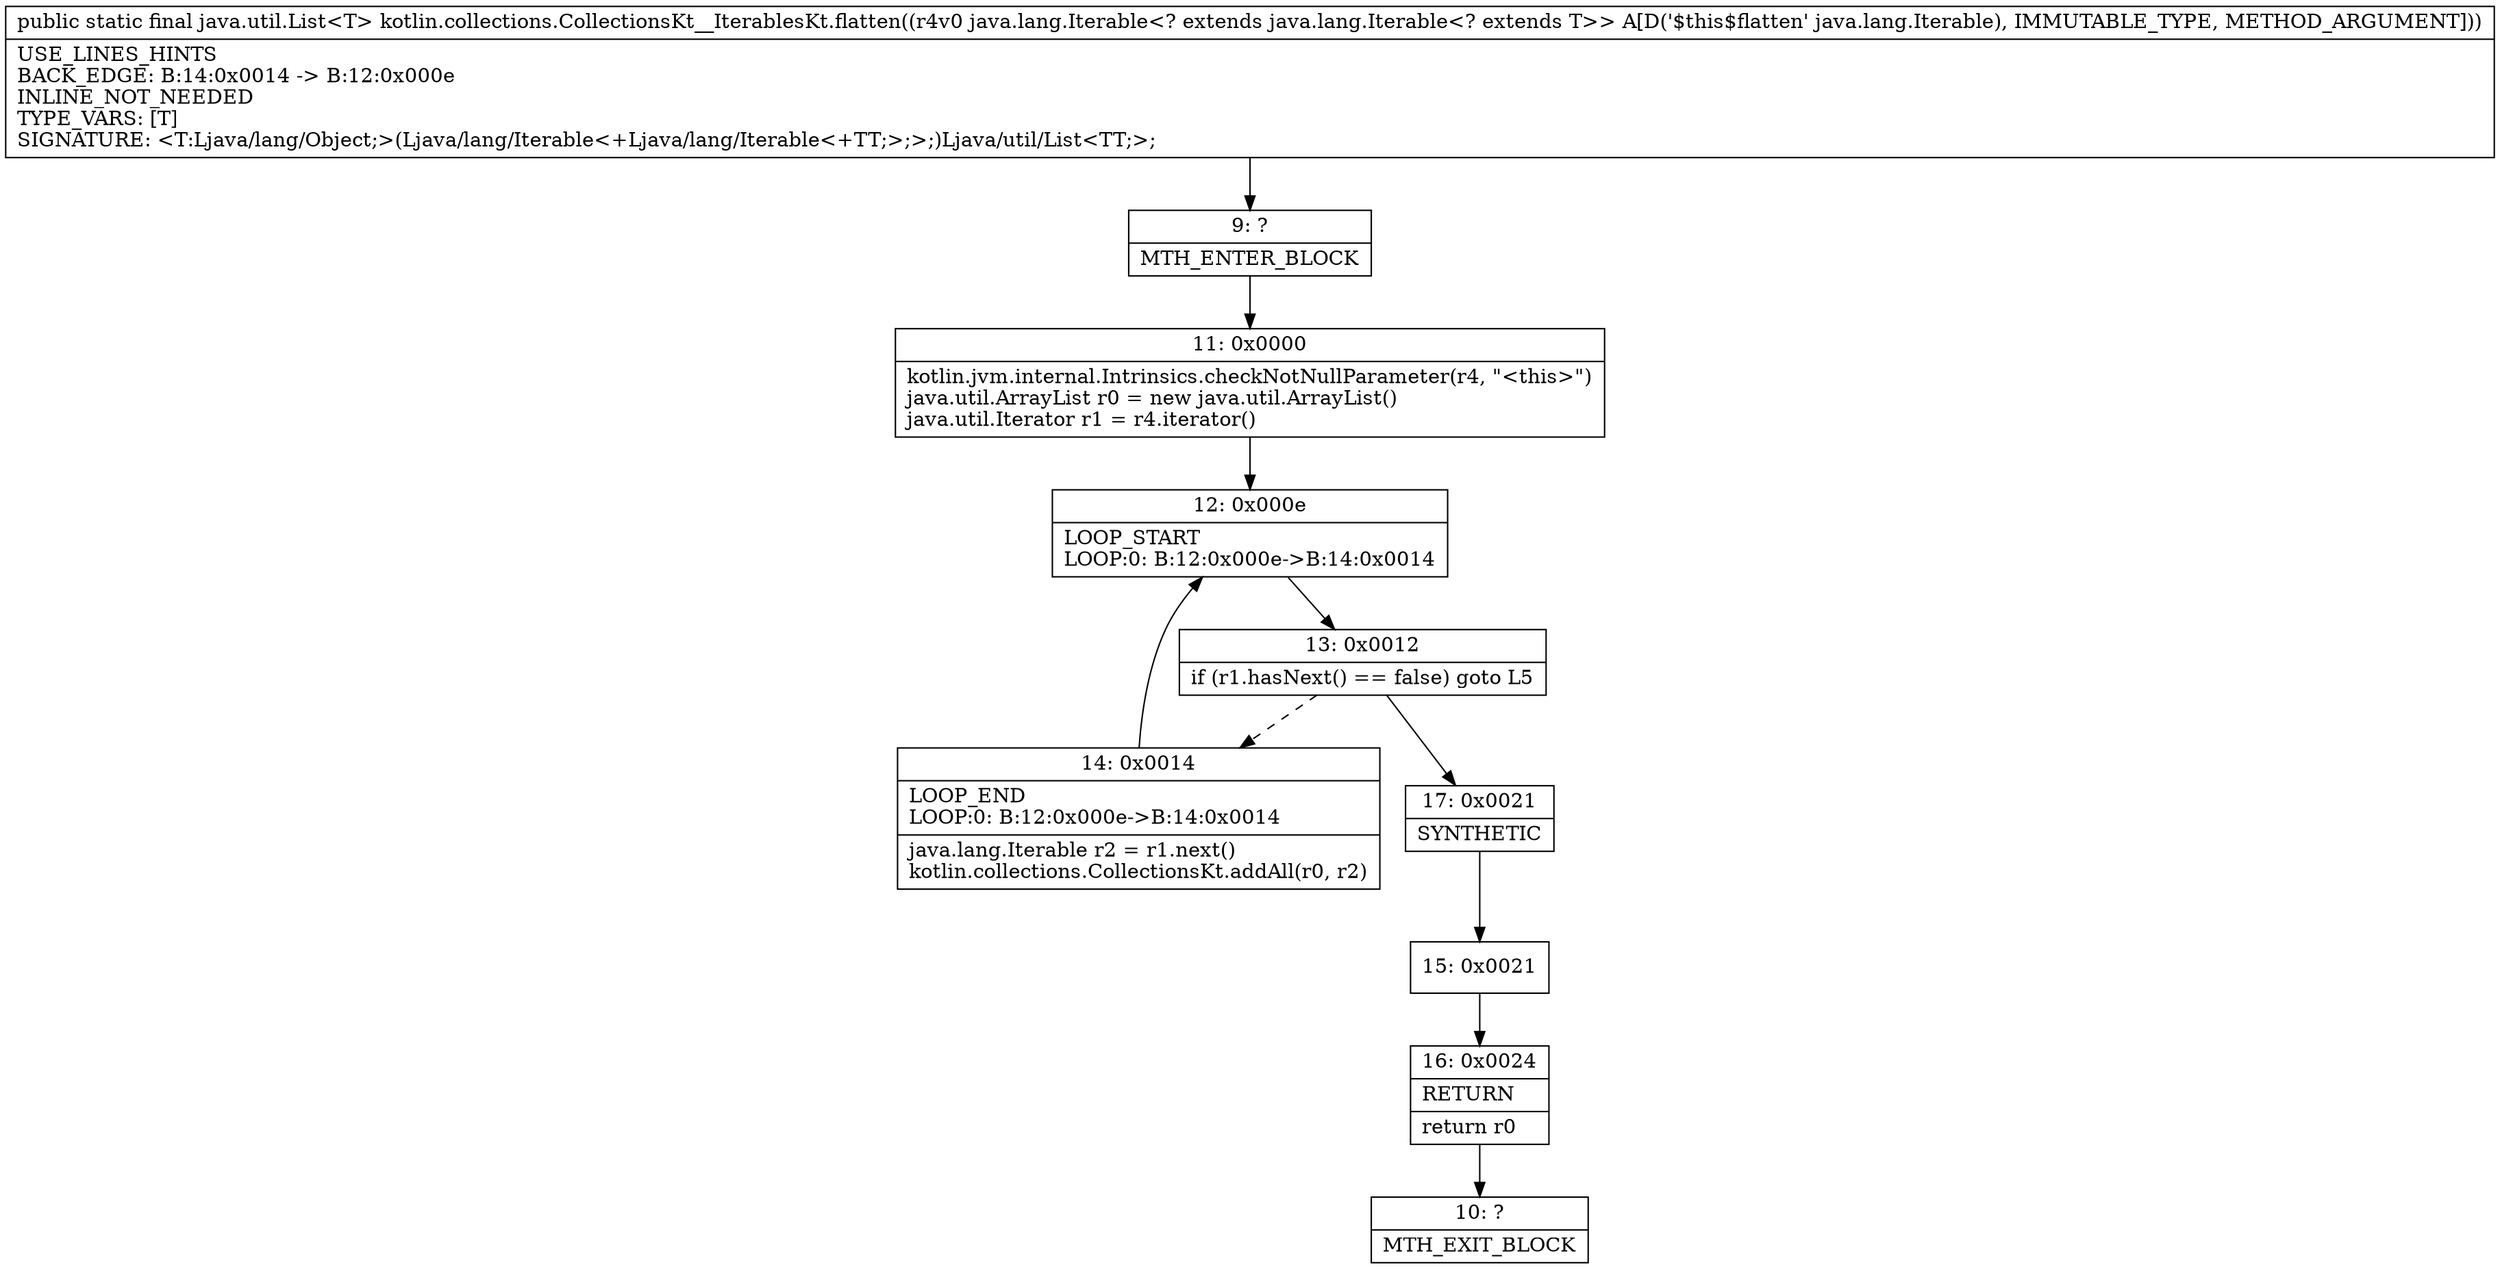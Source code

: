 digraph "CFG forkotlin.collections.CollectionsKt__IterablesKt.flatten(Ljava\/lang\/Iterable;)Ljava\/util\/List;" {
Node_9 [shape=record,label="{9\:\ ?|MTH_ENTER_BLOCK\l}"];
Node_11 [shape=record,label="{11\:\ 0x0000|kotlin.jvm.internal.Intrinsics.checkNotNullParameter(r4, \"\<this\>\")\ljava.util.ArrayList r0 = new java.util.ArrayList()\ljava.util.Iterator r1 = r4.iterator()\l}"];
Node_12 [shape=record,label="{12\:\ 0x000e|LOOP_START\lLOOP:0: B:12:0x000e\-\>B:14:0x0014\l}"];
Node_13 [shape=record,label="{13\:\ 0x0012|if (r1.hasNext() == false) goto L5\l}"];
Node_14 [shape=record,label="{14\:\ 0x0014|LOOP_END\lLOOP:0: B:12:0x000e\-\>B:14:0x0014\l|java.lang.Iterable r2 = r1.next()\lkotlin.collections.CollectionsKt.addAll(r0, r2)\l}"];
Node_17 [shape=record,label="{17\:\ 0x0021|SYNTHETIC\l}"];
Node_15 [shape=record,label="{15\:\ 0x0021}"];
Node_16 [shape=record,label="{16\:\ 0x0024|RETURN\l|return r0\l}"];
Node_10 [shape=record,label="{10\:\ ?|MTH_EXIT_BLOCK\l}"];
MethodNode[shape=record,label="{public static final java.util.List\<T\> kotlin.collections.CollectionsKt__IterablesKt.flatten((r4v0 java.lang.Iterable\<? extends java.lang.Iterable\<? extends T\>\> A[D('$this$flatten' java.lang.Iterable), IMMUTABLE_TYPE, METHOD_ARGUMENT]))  | USE_LINES_HINTS\lBACK_EDGE: B:14:0x0014 \-\> B:12:0x000e\lINLINE_NOT_NEEDED\lTYPE_VARS: [T]\lSIGNATURE: \<T:Ljava\/lang\/Object;\>(Ljava\/lang\/Iterable\<+Ljava\/lang\/Iterable\<+TT;\>;\>;)Ljava\/util\/List\<TT;\>;\l}"];
MethodNode -> Node_9;Node_9 -> Node_11;
Node_11 -> Node_12;
Node_12 -> Node_13;
Node_13 -> Node_14[style=dashed];
Node_13 -> Node_17;
Node_14 -> Node_12;
Node_17 -> Node_15;
Node_15 -> Node_16;
Node_16 -> Node_10;
}

